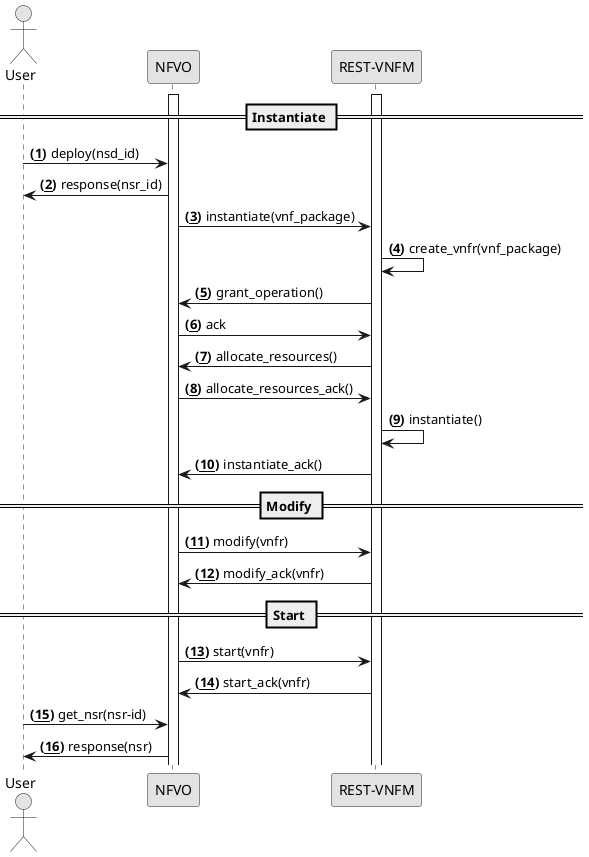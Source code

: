 @startuml
skinparam monochrome true
autonumber "<b>(<u>##</u>)"

actor User as U
participant NFVO as A
participant "REST-VNFM" as B1


activate A
activate B1
== Instantiate ==
U -> A : deploy(nsd_id)
A -> U : response(nsr_id)
A -> B1 : instantiate(vnf_package)
B1 -> B1 : create_vnfr(vnf_package)
B1 -> A : grant_operation() 
A -> B1 : ack
B1 -> A : allocate_resources()
A -> B1 : allocate_resources_ack()
B1 -> B1 : instantiate()
B1 -> A : instantiate_ack()

== Modify ==
A -> B1 : modify(vnfr)
B1 -> A : modify_ack(vnfr)

== Start ==
A -> B1 : start(vnfr)
B1 -> A : start_ack(vnfr)
U -> A : get_nsr(nsr-id)
A -> U : response(nsr)
@enduml
